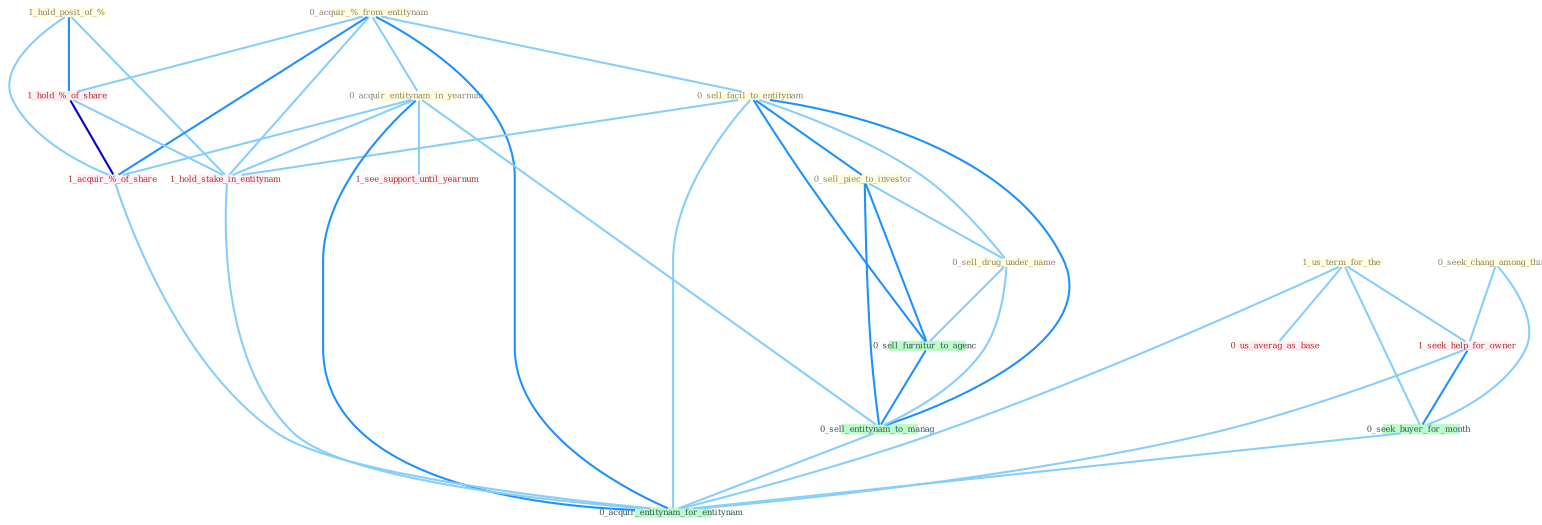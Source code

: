 Graph G{ 
    node
    [shape=polygon,style=filled,width=.5,height=.06,color="#BDFCC9",fixedsize=true,fontsize=4,
    fontcolor="#2f4f4f"];
    {node
    [color="#ffffe0", fontcolor="#8b7d6b"] "1_hold_posit_of_% " "0_acquir_%_from_entitynam " "0_seek_chang_among_thing " "0_sell_facil_to_entitynam " "1_us_term_for_the " "0_acquir_entitynam_in_yearnum " "0_sell_piec_to_investor " "0_sell_drug_under_name "}
{node [color="#fff0f5", fontcolor="#b22222"] "1_hold_%_of_share " "1_hold_stake_in_entitynam " "1_seek_help_for_owner " "1_acquir_%_of_share " "1_see_support_until_yearnum " "0_us_averag_as_base "}
edge [color="#B0E2FF"];

	"1_hold_posit_of_% " -- "1_hold_%_of_share " [w="2", color="#1e90ff" , len=0.8];
	"1_hold_posit_of_% " -- "1_hold_stake_in_entitynam " [w="1", color="#87cefa" ];
	"1_hold_posit_of_% " -- "1_acquir_%_of_share " [w="1", color="#87cefa" ];
	"0_acquir_%_from_entitynam " -- "0_sell_facil_to_entitynam " [w="1", color="#87cefa" ];
	"0_acquir_%_from_entitynam " -- "0_acquir_entitynam_in_yearnum " [w="1", color="#87cefa" ];
	"0_acquir_%_from_entitynam " -- "1_hold_%_of_share " [w="1", color="#87cefa" ];
	"0_acquir_%_from_entitynam " -- "1_hold_stake_in_entitynam " [w="1", color="#87cefa" ];
	"0_acquir_%_from_entitynam " -- "1_acquir_%_of_share " [w="2", color="#1e90ff" , len=0.8];
	"0_acquir_%_from_entitynam " -- "0_acquir_entitynam_for_entitynam " [w="2", color="#1e90ff" , len=0.8];
	"0_seek_chang_among_thing " -- "1_seek_help_for_owner " [w="1", color="#87cefa" ];
	"0_seek_chang_among_thing " -- "0_seek_buyer_for_month " [w="1", color="#87cefa" ];
	"0_sell_facil_to_entitynam " -- "0_sell_piec_to_investor " [w="2", color="#1e90ff" , len=0.8];
	"0_sell_facil_to_entitynam " -- "0_sell_drug_under_name " [w="1", color="#87cefa" ];
	"0_sell_facil_to_entitynam " -- "1_hold_stake_in_entitynam " [w="1", color="#87cefa" ];
	"0_sell_facil_to_entitynam " -- "0_sell_furnitur_to_agenc " [w="2", color="#1e90ff" , len=0.8];
	"0_sell_facil_to_entitynam " -- "0_sell_entitynam_to_manag " [w="2", color="#1e90ff" , len=0.8];
	"0_sell_facil_to_entitynam " -- "0_acquir_entitynam_for_entitynam " [w="1", color="#87cefa" ];
	"1_us_term_for_the " -- "1_seek_help_for_owner " [w="1", color="#87cefa" ];
	"1_us_term_for_the " -- "0_seek_buyer_for_month " [w="1", color="#87cefa" ];
	"1_us_term_for_the " -- "0_us_averag_as_base " [w="1", color="#87cefa" ];
	"1_us_term_for_the " -- "0_acquir_entitynam_for_entitynam " [w="1", color="#87cefa" ];
	"0_acquir_entitynam_in_yearnum " -- "1_hold_stake_in_entitynam " [w="1", color="#87cefa" ];
	"0_acquir_entitynam_in_yearnum " -- "1_acquir_%_of_share " [w="1", color="#87cefa" ];
	"0_acquir_entitynam_in_yearnum " -- "1_see_support_until_yearnum " [w="1", color="#87cefa" ];
	"0_acquir_entitynam_in_yearnum " -- "0_sell_entitynam_to_manag " [w="1", color="#87cefa" ];
	"0_acquir_entitynam_in_yearnum " -- "0_acquir_entitynam_for_entitynam " [w="2", color="#1e90ff" , len=0.8];
	"0_sell_piec_to_investor " -- "0_sell_drug_under_name " [w="1", color="#87cefa" ];
	"0_sell_piec_to_investor " -- "0_sell_furnitur_to_agenc " [w="2", color="#1e90ff" , len=0.8];
	"0_sell_piec_to_investor " -- "0_sell_entitynam_to_manag " [w="2", color="#1e90ff" , len=0.8];
	"0_sell_drug_under_name " -- "0_sell_furnitur_to_agenc " [w="1", color="#87cefa" ];
	"0_sell_drug_under_name " -- "0_sell_entitynam_to_manag " [w="1", color="#87cefa" ];
	"1_hold_%_of_share " -- "1_hold_stake_in_entitynam " [w="1", color="#87cefa" ];
	"1_hold_%_of_share " -- "1_acquir_%_of_share " [w="3", color="#0000cd" , len=0.6];
	"1_hold_stake_in_entitynam " -- "0_acquir_entitynam_for_entitynam " [w="1", color="#87cefa" ];
	"1_seek_help_for_owner " -- "0_seek_buyer_for_month " [w="2", color="#1e90ff" , len=0.8];
	"1_seek_help_for_owner " -- "0_acquir_entitynam_for_entitynam " [w="1", color="#87cefa" ];
	"0_seek_buyer_for_month " -- "0_acquir_entitynam_for_entitynam " [w="1", color="#87cefa" ];
	"1_acquir_%_of_share " -- "0_acquir_entitynam_for_entitynam " [w="1", color="#87cefa" ];
	"0_sell_furnitur_to_agenc " -- "0_sell_entitynam_to_manag " [w="2", color="#1e90ff" , len=0.8];
	"0_sell_entitynam_to_manag " -- "0_acquir_entitynam_for_entitynam " [w="1", color="#87cefa" ];
}